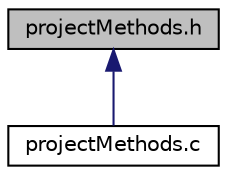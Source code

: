 digraph "projectMethods.h"
{
 // LATEX_PDF_SIZE
  edge [fontname="Helvetica",fontsize="10",labelfontname="Helvetica",labelfontsize="10"];
  node [fontname="Helvetica",fontsize="10",shape=record];
  Node1 [label="projectMethods.h",height=0.2,width=0.4,color="black", fillcolor="grey75", style="filled", fontcolor="black",tooltip="Definition of all methods that allow the project to run."];
  Node1 -> Node2 [dir="back",color="midnightblue",fontsize="10",style="solid",fontname="Helvetica"];
  Node2 [label="projectMethods.c",height=0.2,width=0.4,color="black", fillcolor="white", style="filled",URL="$projectMethods_8c.html",tooltip="Implementations of all the methods for this project."];
}
